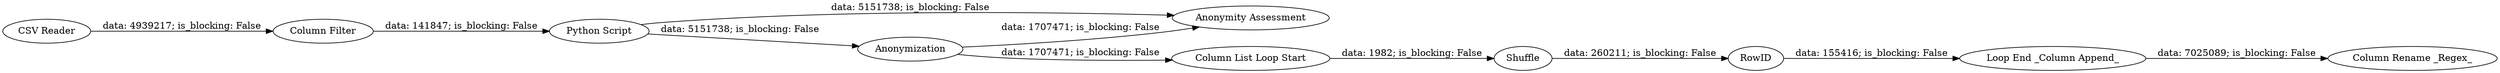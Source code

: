 digraph {
	"1566322519932275258_3" [label="Python Script"]
	"1566322519932275258_5" [label="Anonymity Assessment"]
	"1566322519932275258_9" [label=RowID]
	"1566322519932275258_2" [label="Column Filter"]
	"1566322519932275258_8" [label="Loop End _Column Append_"]
	"1566322519932275258_4" [label=Anonymization]
	"1566322519932275258_1" [label="CSV Reader"]
	"1566322519932275258_10" [label="Column Rename _Regex_"]
	"1566322519932275258_7" [label=Shuffle]
	"1566322519932275258_6" [label="Column List Loop Start"]
	"1566322519932275258_8" -> "1566322519932275258_10" [label="data: 7025089; is_blocking: False"]
	"1566322519932275258_4" -> "1566322519932275258_6" [label="data: 1707471; is_blocking: False"]
	"1566322519932275258_3" -> "1566322519932275258_4" [label="data: 5151738; is_blocking: False"]
	"1566322519932275258_4" -> "1566322519932275258_5" [label="data: 1707471; is_blocking: False"]
	"1566322519932275258_1" -> "1566322519932275258_2" [label="data: 4939217; is_blocking: False"]
	"1566322519932275258_3" -> "1566322519932275258_5" [label="data: 5151738; is_blocking: False"]
	"1566322519932275258_6" -> "1566322519932275258_7" [label="data: 1982; is_blocking: False"]
	"1566322519932275258_7" -> "1566322519932275258_9" [label="data: 260211; is_blocking: False"]
	"1566322519932275258_2" -> "1566322519932275258_3" [label="data: 141847; is_blocking: False"]
	"1566322519932275258_9" -> "1566322519932275258_8" [label="data: 155416; is_blocking: False"]
	rankdir=LR
}
